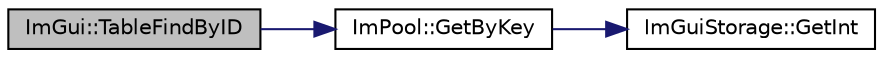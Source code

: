 digraph "ImGui::TableFindByID"
{
 // LATEX_PDF_SIZE
  edge [fontname="Helvetica",fontsize="10",labelfontname="Helvetica",labelfontsize="10"];
  node [fontname="Helvetica",fontsize="10",shape=record];
  rankdir="LR";
  Node1 [label="ImGui::TableFindByID",height=0.2,width=0.4,color="black", fillcolor="grey75", style="filled", fontcolor="black",tooltip=" "];
  Node1 -> Node2 [color="midnightblue",fontsize="10",style="solid"];
  Node2 [label="ImPool::GetByKey",height=0.2,width=0.4,color="black", fillcolor="white", style="filled",URL="$struct_im_pool.html#ae287bf93e178ecacead30a8baea62877",tooltip=" "];
  Node2 -> Node3 [color="midnightblue",fontsize="10",style="solid"];
  Node3 [label="ImGuiStorage::GetInt",height=0.2,width=0.4,color="black", fillcolor="white", style="filled",URL="$struct_im_gui_storage.html#ac86b64f5c69a15de6c6c326963eca64a",tooltip=" "];
}
